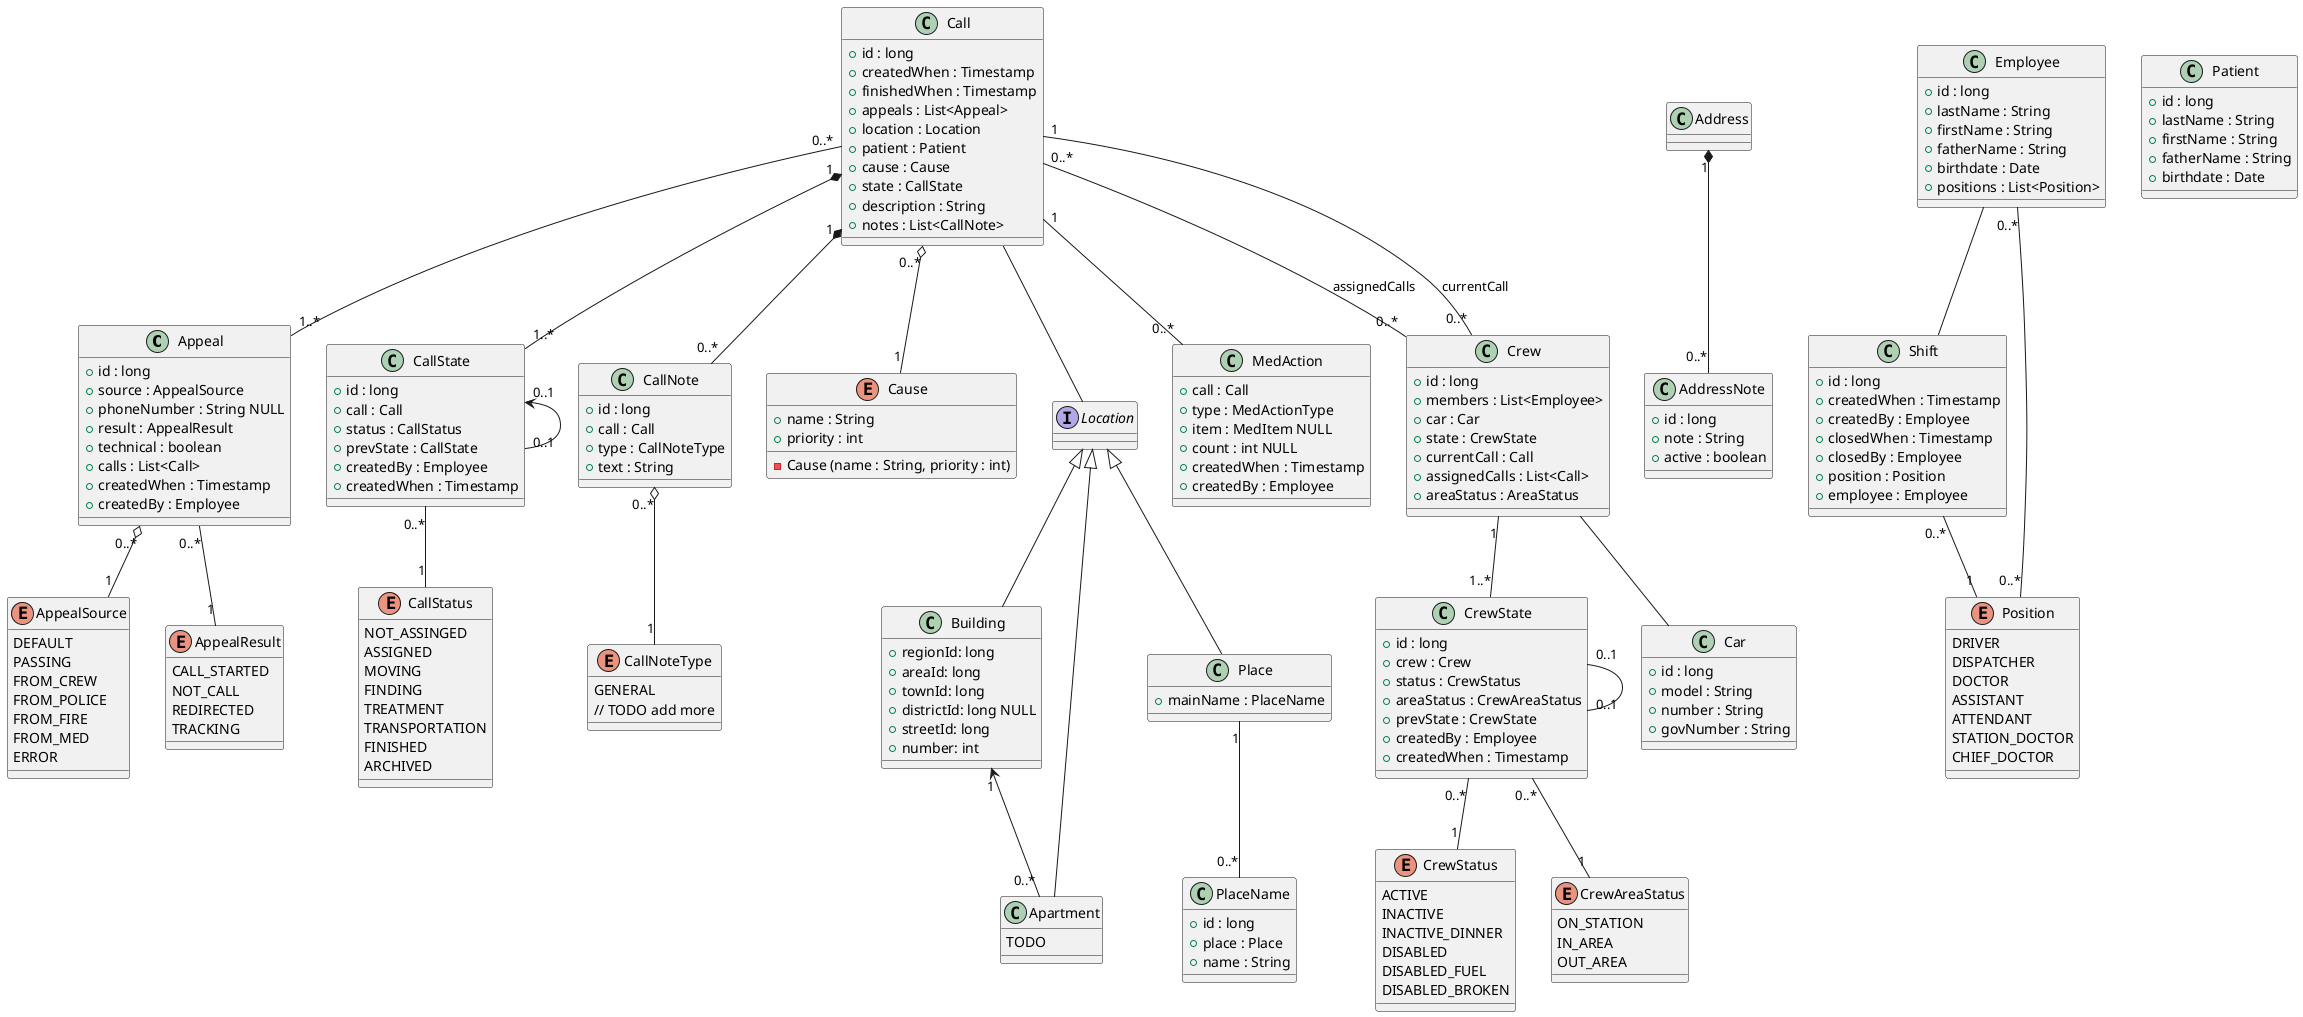 @startuml

'===Classes

class Appeal {
    +id : long
    +source : AppealSource
    +phoneNumber : String NULL
    +result : AppealResult
    +technical : boolean
    +calls : List<Call>
    +createdWhen : Timestamp
    +createdBy : Employee
}

enum AppealSource {
    DEFAULT
    PASSING
    FROM_CREW
    FROM_POLICE
    FROM_FIRE
    FROM_MED
    ERROR
}

enum AppealResult {
    CALL_STARTED
    NOT_CALL
    REDIRECTED
    TRACKING
}

class Call {
    +id : long
    +createdWhen : Timestamp
    +finishedWhen : Timestamp
    +appeals : List<Appeal>
    +location : Location
'    +building : Building
'    +apartment : Apartment
'    +place : Place
    +patient : Patient
    +cause : Cause
    +state : CallState
    +description : String
    +notes : List<CallNote>
}

class CallState {
    +id : long
    +call : Call
    +status : CallStatus
    +prevState : CallState
    +createdBy : Employee
    +createdWhen : Timestamp
}

enum CallStatus {
    NOT_ASSINGED
    ASSIGNED
    MOVING
    FINDING
    TREATMENT
    TRANSPORTATION
    FINISHED
    ARCHIVED
}

class CallNote {
    +id : long
    +call : Call
    +type : CallNoteType
    +text : String
}

enum CallNoteType {
    GENERAL
    // TODO add more
}

enum Cause {
    +name : String
    +priority : int
    -Cause (name : String, priority : int)
}

interface Location {
'    +id : long
'    +location : Location
'    +notes : List<AddressNote>
}

class Building {
    +regionId: long
    +areaId: long
    +townId: long
    +districtId: long NULL
    +streetId: long
    +number: int
}
class Apartment {
    TODO
}
class Place {
    +mainName : PlaceName
}

class PlaceName {
    +id : long
    +place : Place
    +name : String
}

class AddressNote {
    +id : long
    +note : String
    +active : boolean
}

class MedAction {
    +call : Call
    +type : MedActionType
    +item : MedItem NULL
    +count : int NULL
    +createdWhen : Timestamp
    +createdBy : Employee
}

class Crew {
    +id : long
    +members : List<Employee>
    +car : Car
    +state : CrewState
    +currentCall : Call
    +assignedCalls : List<Call>
    +areaStatus : AreaStatus
}

class CrewState {
    +id : long
    +crew : Crew
    +status : CrewStatus
    +areaStatus : CrewAreaStatus
    +prevState : CrewState
    +createdBy : Employee
    +createdWhen : Timestamp
}

enum CrewStatus {
    ACTIVE
    INACTIVE
    INACTIVE_DINNER
    DISABLED
    DISABLED_FUEL
    DISABLED_BROKEN
}

enum CrewAreaStatus {
    ON_STATION
    IN_AREA
    OUT_AREA
}

class Car {
    +id : long
    +model : String
    +number : String
    +govNumber : String
}

class Shift {
    +id : long
    +createdWhen : Timestamp
    +createdBy : Employee
    +closedWhen : Timestamp
    +closedBy : Employee
    +position : Position
    +employee : Employee
}

class Employee {
    +id : long
    +lastName : String
    +firstName : String
    +fatherName : String
    +birthdate : Date
    +positions : List<Position>
}

enum Position {
    DRIVER
    DISPATCHER
    DOCTOR
    ASSISTANT
    ATTENDANT
    STATION_DOCTOR
    CHIEF_DOCTOR
}

'class Driver {
'}

'class Doctor {
'}

'class Dispatcher {
'}

class Patient {
    +id : long
    +lastName : String
    +firstName : String
    +fatherName : String
    +birthdate : Date
}

'===End of Classes

'===Relations

Appeal "0..*" o-- "1" AppealSource
Appeal "0..*" -- "1" AppealResult
Call "0..*" -- "1..*" Appeal
Call "0..*" -- "0..*" Crew : assignedCalls
Call "1" -- "0..*" Crew : currentCall
Call -- Location
Call "1" *-- "1..*" CallState
Call "1" *-- "0..*" CallNote
Call "0..*" o-- "1" Cause
Call "1" -- "0..*" MedAction
CallState "0..1" <-- "0..1" CallState
CallState "0..*" -- "1" CallStatus
CallNote "0..*" o-- "1" CallNoteType

Location <|-down- Building
Location <|-down- Apartment
Location <|-down- Place
Place "1" -- "0..*" PlaceName
Address "1" *-- "0..*" AddressNote
Apartment "0..*" -up-> "1" Building

Crew "1" -- "1..*" CrewState
CrewState "0..1" -- "0..1" CrewState
CrewState "0..*" -- "1" CrewStatus
CrewState "0..*" -- "1" CrewAreaStatus
Crew -- Car

'Employee -down- Driver
'Employee -down- Doctor
'Employee -down- Dispatcher
Employee -down- Shift
Employee "0..*" -- "0..*" Position
Shift "0..*" -down- "1" Position

'===End of Relations

@enduml
